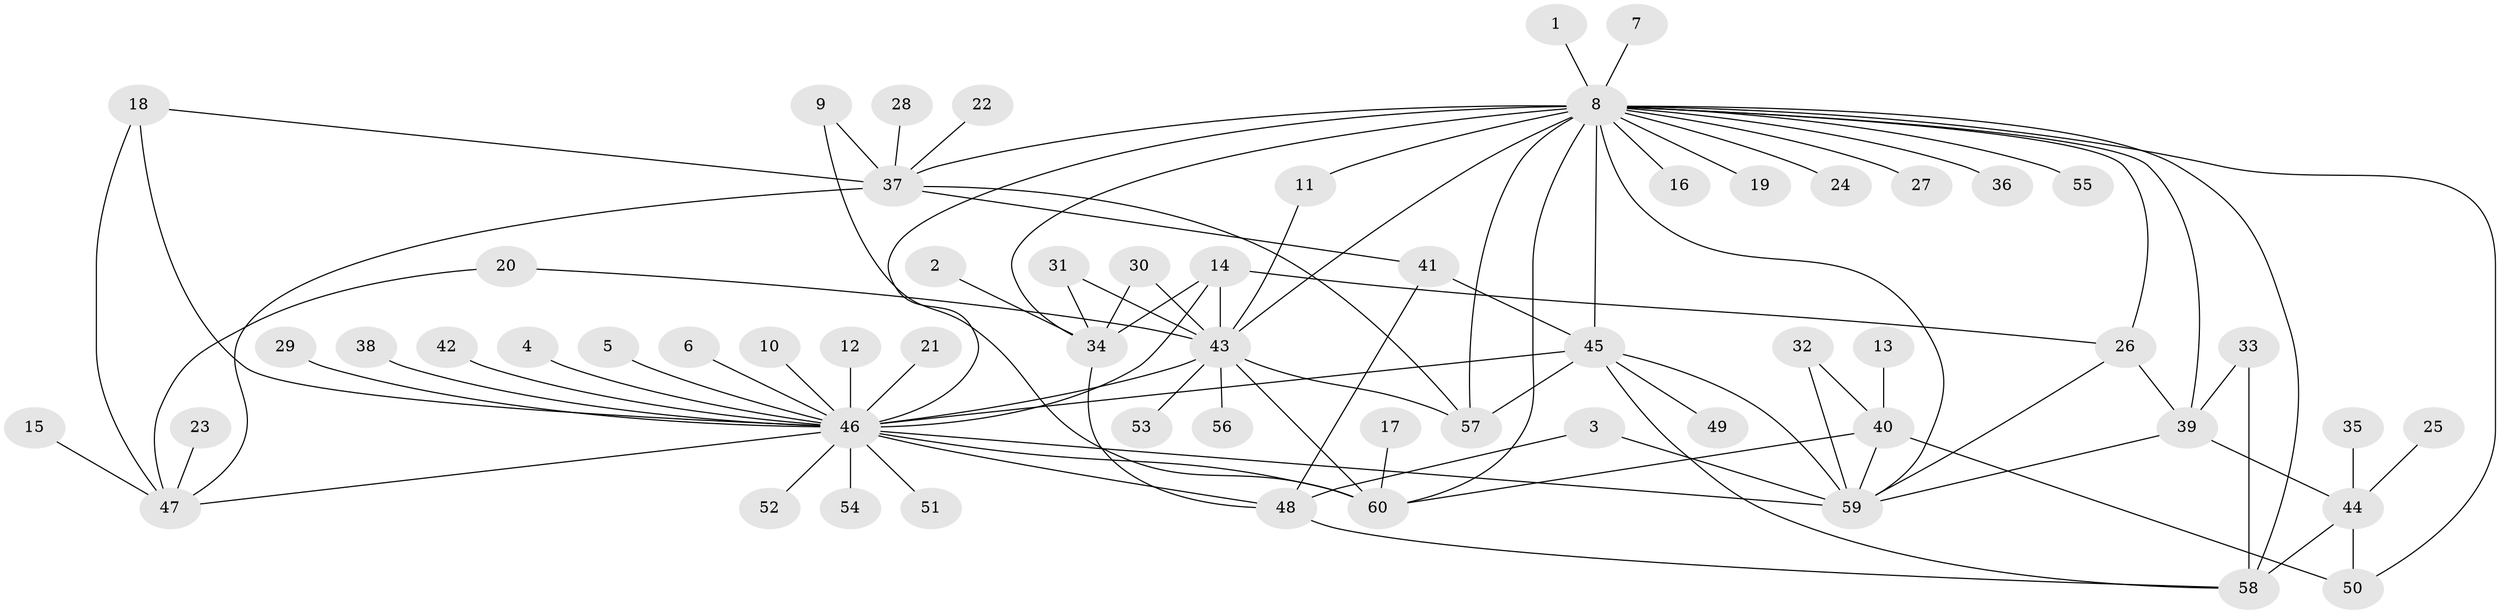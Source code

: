 // original degree distribution, {6: 0.016666666666666666, 28: 0.008333333333333333, 4: 0.075, 1: 0.43333333333333335, 9: 0.016666666666666666, 8: 0.016666666666666666, 7: 0.016666666666666666, 25: 0.008333333333333333, 2: 0.25, 3: 0.14166666666666666, 13: 0.008333333333333333, 5: 0.008333333333333333}
// Generated by graph-tools (version 1.1) at 2025/49/03/09/25 03:49:49]
// undirected, 60 vertices, 94 edges
graph export_dot {
graph [start="1"]
  node [color=gray90,style=filled];
  1;
  2;
  3;
  4;
  5;
  6;
  7;
  8;
  9;
  10;
  11;
  12;
  13;
  14;
  15;
  16;
  17;
  18;
  19;
  20;
  21;
  22;
  23;
  24;
  25;
  26;
  27;
  28;
  29;
  30;
  31;
  32;
  33;
  34;
  35;
  36;
  37;
  38;
  39;
  40;
  41;
  42;
  43;
  44;
  45;
  46;
  47;
  48;
  49;
  50;
  51;
  52;
  53;
  54;
  55;
  56;
  57;
  58;
  59;
  60;
  1 -- 8 [weight=1.0];
  2 -- 34 [weight=1.0];
  3 -- 48 [weight=1.0];
  3 -- 59 [weight=1.0];
  4 -- 46 [weight=1.0];
  5 -- 46 [weight=1.0];
  6 -- 46 [weight=1.0];
  7 -- 8 [weight=1.0];
  8 -- 11 [weight=1.0];
  8 -- 16 [weight=1.0];
  8 -- 19 [weight=1.0];
  8 -- 24 [weight=1.0];
  8 -- 26 [weight=1.0];
  8 -- 27 [weight=1.0];
  8 -- 34 [weight=1.0];
  8 -- 36 [weight=1.0];
  8 -- 37 [weight=1.0];
  8 -- 39 [weight=2.0];
  8 -- 43 [weight=1.0];
  8 -- 45 [weight=3.0];
  8 -- 46 [weight=1.0];
  8 -- 50 [weight=1.0];
  8 -- 55 [weight=1.0];
  8 -- 57 [weight=1.0];
  8 -- 58 [weight=1.0];
  8 -- 59 [weight=1.0];
  8 -- 60 [weight=3.0];
  9 -- 37 [weight=1.0];
  9 -- 60 [weight=1.0];
  10 -- 46 [weight=1.0];
  11 -- 43 [weight=1.0];
  12 -- 46 [weight=1.0];
  13 -- 40 [weight=1.0];
  14 -- 26 [weight=1.0];
  14 -- 34 [weight=1.0];
  14 -- 43 [weight=1.0];
  14 -- 46 [weight=1.0];
  15 -- 47 [weight=1.0];
  17 -- 60 [weight=1.0];
  18 -- 37 [weight=1.0];
  18 -- 46 [weight=1.0];
  18 -- 47 [weight=1.0];
  20 -- 43 [weight=1.0];
  20 -- 47 [weight=1.0];
  21 -- 46 [weight=1.0];
  22 -- 37 [weight=1.0];
  23 -- 47 [weight=1.0];
  25 -- 44 [weight=1.0];
  26 -- 39 [weight=1.0];
  26 -- 59 [weight=1.0];
  28 -- 37 [weight=1.0];
  29 -- 46 [weight=1.0];
  30 -- 34 [weight=1.0];
  30 -- 43 [weight=1.0];
  31 -- 34 [weight=1.0];
  31 -- 43 [weight=1.0];
  32 -- 40 [weight=1.0];
  32 -- 59 [weight=1.0];
  33 -- 39 [weight=1.0];
  33 -- 58 [weight=1.0];
  34 -- 48 [weight=1.0];
  35 -- 44 [weight=1.0];
  37 -- 41 [weight=1.0];
  37 -- 47 [weight=1.0];
  37 -- 57 [weight=1.0];
  38 -- 46 [weight=1.0];
  39 -- 44 [weight=1.0];
  39 -- 59 [weight=1.0];
  40 -- 50 [weight=1.0];
  40 -- 59 [weight=1.0];
  40 -- 60 [weight=1.0];
  41 -- 45 [weight=1.0];
  41 -- 48 [weight=1.0];
  42 -- 46 [weight=1.0];
  43 -- 46 [weight=1.0];
  43 -- 53 [weight=1.0];
  43 -- 56 [weight=1.0];
  43 -- 57 [weight=1.0];
  43 -- 60 [weight=2.0];
  44 -- 50 [weight=1.0];
  44 -- 58 [weight=1.0];
  45 -- 46 [weight=1.0];
  45 -- 49 [weight=1.0];
  45 -- 57 [weight=1.0];
  45 -- 58 [weight=1.0];
  45 -- 59 [weight=1.0];
  46 -- 47 [weight=1.0];
  46 -- 48 [weight=1.0];
  46 -- 51 [weight=1.0];
  46 -- 52 [weight=1.0];
  46 -- 54 [weight=1.0];
  46 -- 59 [weight=1.0];
  46 -- 60 [weight=2.0];
  48 -- 58 [weight=1.0];
}
